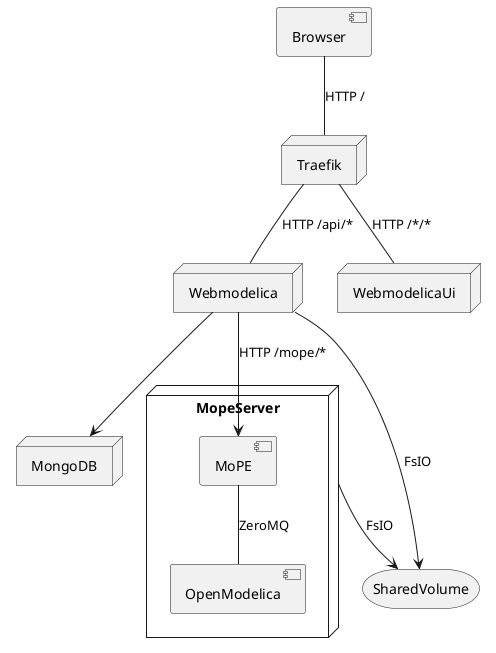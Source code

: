 @startuml

[Browser]

node Traefik
node Webmodelica
node WebmodelicaUi
node MongoDB

Browser -- Traefik : HTTP /
Traefik -- Webmodelica : HTTP /api/*
Traefik -- WebmodelicaUi : HTTP /*/*

Webmodelica --> MongoDB

node MopeServer {
  Webmodelica --> [MoPE] : HTTP /mope/*
  [OpenModelica]
  [MoPE] -- [OpenModelica] : ZeroMQ
}

storage SharedVolume

Webmodelica --> SharedVolume : FsIO
MopeServer --> SharedVolume : FsIO

@enduml
